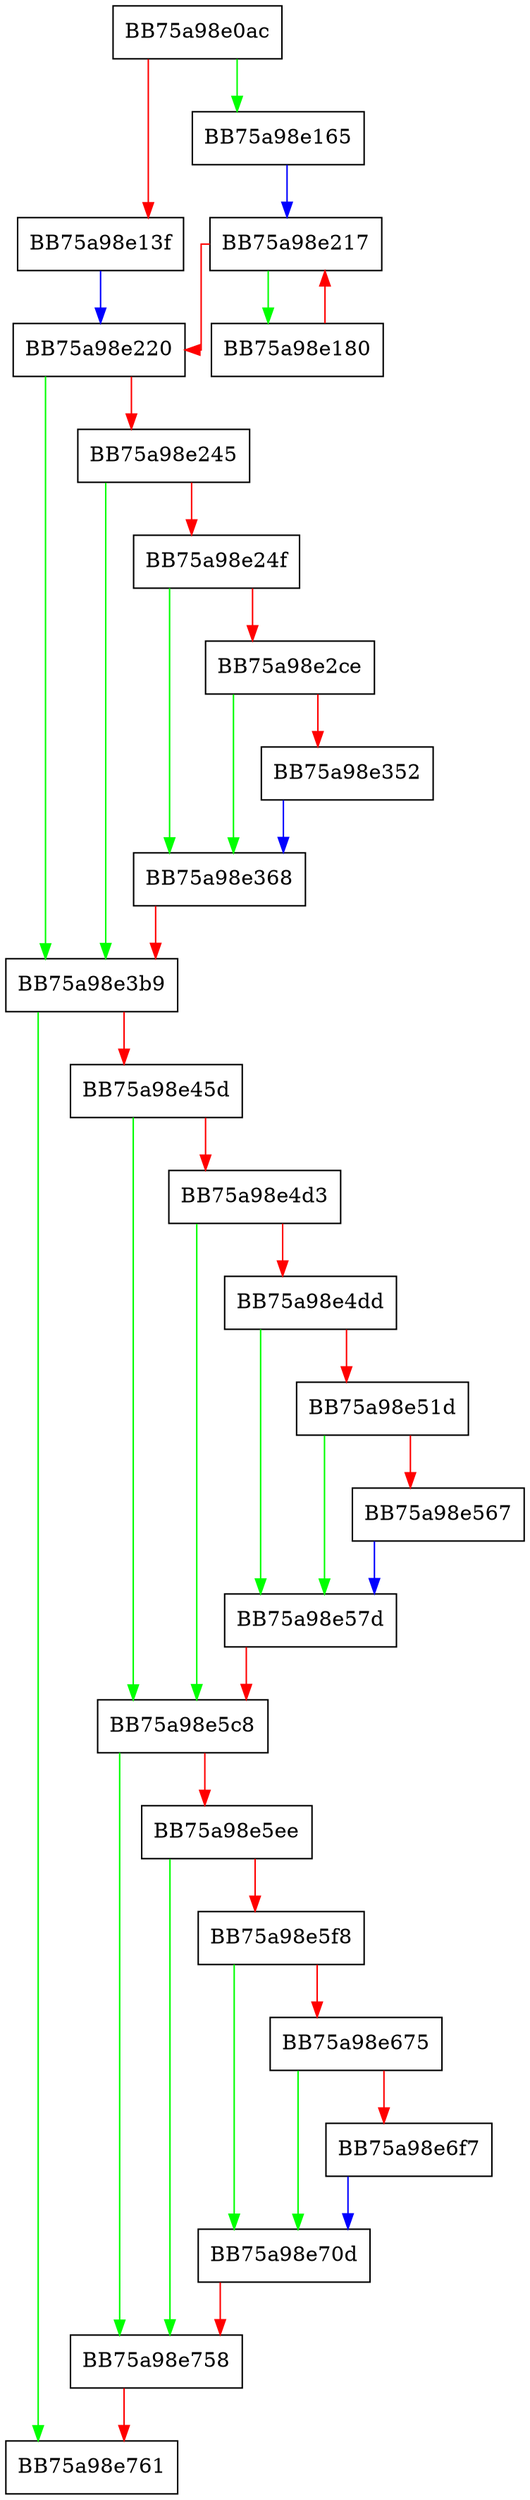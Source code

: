 digraph _set_incompat_process_list {
  node [shape="box"];
  graph [splines=ortho];
  BB75a98e0ac -> BB75a98e165 [color="green"];
  BB75a98e0ac -> BB75a98e13f [color="red"];
  BB75a98e13f -> BB75a98e220 [color="blue"];
  BB75a98e165 -> BB75a98e217 [color="blue"];
  BB75a98e180 -> BB75a98e217 [color="red"];
  BB75a98e217 -> BB75a98e180 [color="green"];
  BB75a98e217 -> BB75a98e220 [color="red"];
  BB75a98e220 -> BB75a98e3b9 [color="green"];
  BB75a98e220 -> BB75a98e245 [color="red"];
  BB75a98e245 -> BB75a98e3b9 [color="green"];
  BB75a98e245 -> BB75a98e24f [color="red"];
  BB75a98e24f -> BB75a98e368 [color="green"];
  BB75a98e24f -> BB75a98e2ce [color="red"];
  BB75a98e2ce -> BB75a98e368 [color="green"];
  BB75a98e2ce -> BB75a98e352 [color="red"];
  BB75a98e352 -> BB75a98e368 [color="blue"];
  BB75a98e368 -> BB75a98e3b9 [color="red"];
  BB75a98e3b9 -> BB75a98e761 [color="green"];
  BB75a98e3b9 -> BB75a98e45d [color="red"];
  BB75a98e45d -> BB75a98e5c8 [color="green"];
  BB75a98e45d -> BB75a98e4d3 [color="red"];
  BB75a98e4d3 -> BB75a98e5c8 [color="green"];
  BB75a98e4d3 -> BB75a98e4dd [color="red"];
  BB75a98e4dd -> BB75a98e57d [color="green"];
  BB75a98e4dd -> BB75a98e51d [color="red"];
  BB75a98e51d -> BB75a98e57d [color="green"];
  BB75a98e51d -> BB75a98e567 [color="red"];
  BB75a98e567 -> BB75a98e57d [color="blue"];
  BB75a98e57d -> BB75a98e5c8 [color="red"];
  BB75a98e5c8 -> BB75a98e758 [color="green"];
  BB75a98e5c8 -> BB75a98e5ee [color="red"];
  BB75a98e5ee -> BB75a98e758 [color="green"];
  BB75a98e5ee -> BB75a98e5f8 [color="red"];
  BB75a98e5f8 -> BB75a98e70d [color="green"];
  BB75a98e5f8 -> BB75a98e675 [color="red"];
  BB75a98e675 -> BB75a98e70d [color="green"];
  BB75a98e675 -> BB75a98e6f7 [color="red"];
  BB75a98e6f7 -> BB75a98e70d [color="blue"];
  BB75a98e70d -> BB75a98e758 [color="red"];
  BB75a98e758 -> BB75a98e761 [color="red"];
}
